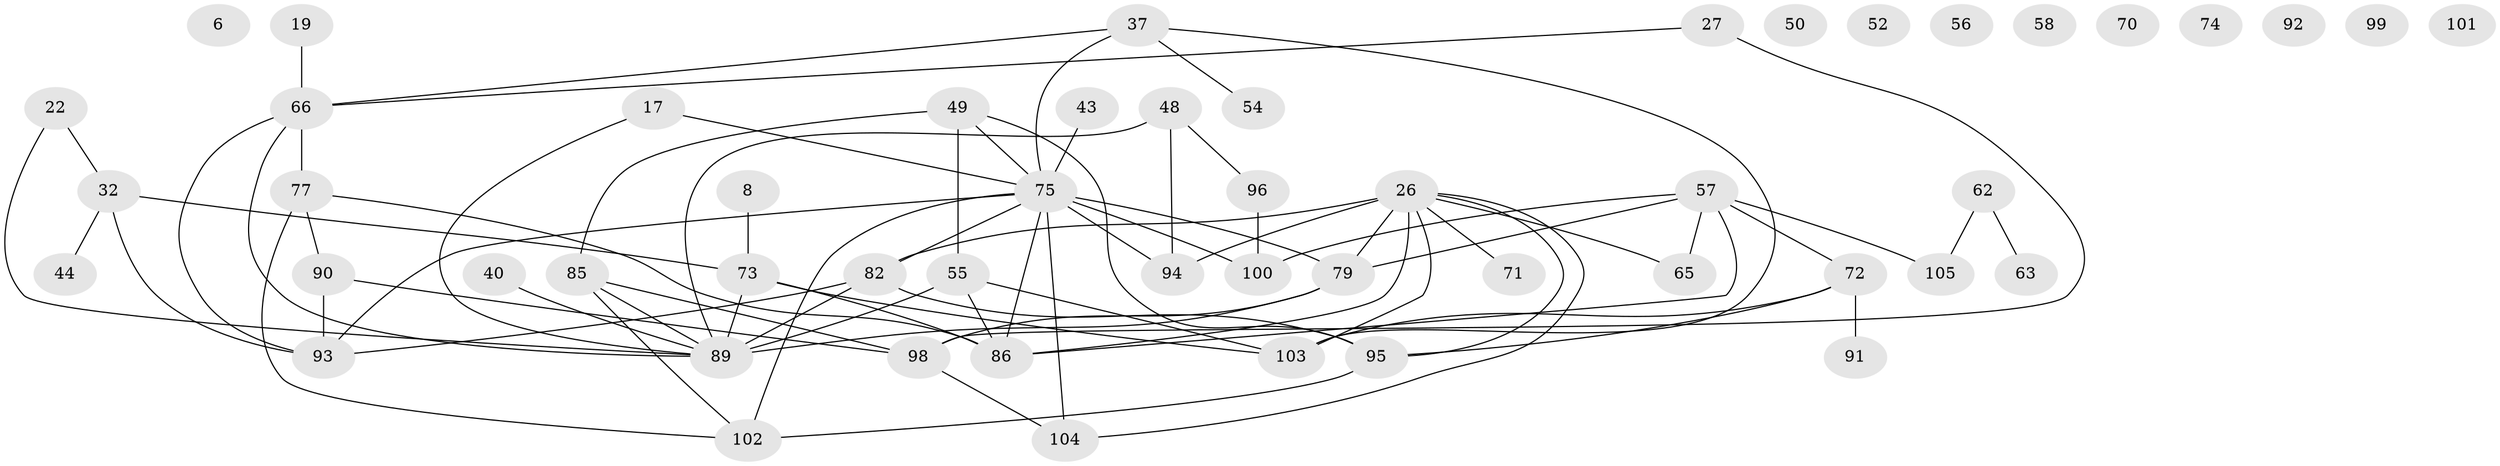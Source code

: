 // original degree distribution, {3: 0.24761904761904763, 2: 0.21904761904761905, 1: 0.13333333333333333, 5: 0.0761904761904762, 0: 0.0761904761904762, 6: 0.02857142857142857, 4: 0.19047619047619047, 9: 0.01904761904761905, 8: 0.009523809523809525}
// Generated by graph-tools (version 1.1) at 2025/40/03/09/25 04:40:25]
// undirected, 52 vertices, 77 edges
graph export_dot {
graph [start="1"]
  node [color=gray90,style=filled];
  6;
  8;
  17;
  19;
  22;
  26 [super="+7"];
  27 [super="+13"];
  32 [super="+15+23"];
  37 [super="+10"];
  40;
  43;
  44 [super="+4"];
  48 [super="+42"];
  49 [super="+38"];
  50;
  52;
  54;
  55 [super="+41"];
  56;
  57;
  58;
  62 [super="+53"];
  63;
  65 [super="+20"];
  66 [super="+5+12"];
  70;
  71;
  72 [super="+14+25"];
  73 [super="+39"];
  74 [super="+3"];
  75 [super="+29+60+35"];
  77;
  79 [super="+2+64+69"];
  82 [super="+31+80"];
  85;
  86 [super="+68"];
  89 [super="+36+47"];
  90 [super="+16"];
  91;
  92;
  93 [super="+84+81"];
  94 [super="+21"];
  95 [super="+1+88"];
  96;
  98 [super="+87"];
  99;
  100 [super="+76"];
  101 [super="+33"];
  102 [super="+83"];
  103 [super="+11"];
  104 [super="+59+97"];
  105;
  8 -- 73;
  17 -- 89;
  17 -- 75;
  19 -- 66;
  22 -- 32;
  22 -- 89;
  26 -- 65;
  26 -- 86;
  26 -- 94 [weight=3];
  26 -- 103;
  26 -- 104 [weight=2];
  26 -- 82 [weight=2];
  26 -- 71;
  26 -- 95;
  26 -- 79;
  27 -- 98;
  27 -- 66;
  32 -- 73;
  32 -- 93 [weight=2];
  32 -- 44;
  37 -- 54;
  37 -- 66;
  37 -- 103;
  37 -- 75;
  40 -- 89;
  43 -- 75;
  48 -- 96;
  48 -- 94;
  48 -- 89 [weight=2];
  49 -- 95;
  49 -- 85;
  49 -- 55 [weight=2];
  49 -- 75;
  55 -- 103;
  55 -- 89 [weight=2];
  55 -- 86;
  57 -- 65 [weight=2];
  57 -- 86 [weight=2];
  57 -- 105;
  57 -- 100;
  57 -- 72;
  57 -- 79;
  62 -- 63;
  62 -- 105;
  66 -- 77 [weight=2];
  66 -- 89;
  66 -- 93 [weight=2];
  72 -- 91;
  72 -- 103;
  72 -- 95;
  73 -- 89 [weight=2];
  73 -- 103;
  73 -- 86;
  75 -- 79;
  75 -- 104 [weight=2];
  75 -- 94;
  75 -- 93;
  75 -- 100 [weight=3];
  75 -- 102;
  75 -- 82;
  75 -- 86;
  77 -- 90;
  77 -- 102;
  77 -- 86;
  79 -- 89 [weight=2];
  79 -- 98 [weight=2];
  82 -- 89;
  82 -- 93 [weight=2];
  82 -- 95;
  85 -- 98;
  85 -- 102;
  85 -- 89;
  90 -- 98;
  90 -- 93;
  95 -- 102;
  96 -- 100 [weight=2];
  98 -- 104 [weight=2];
}
